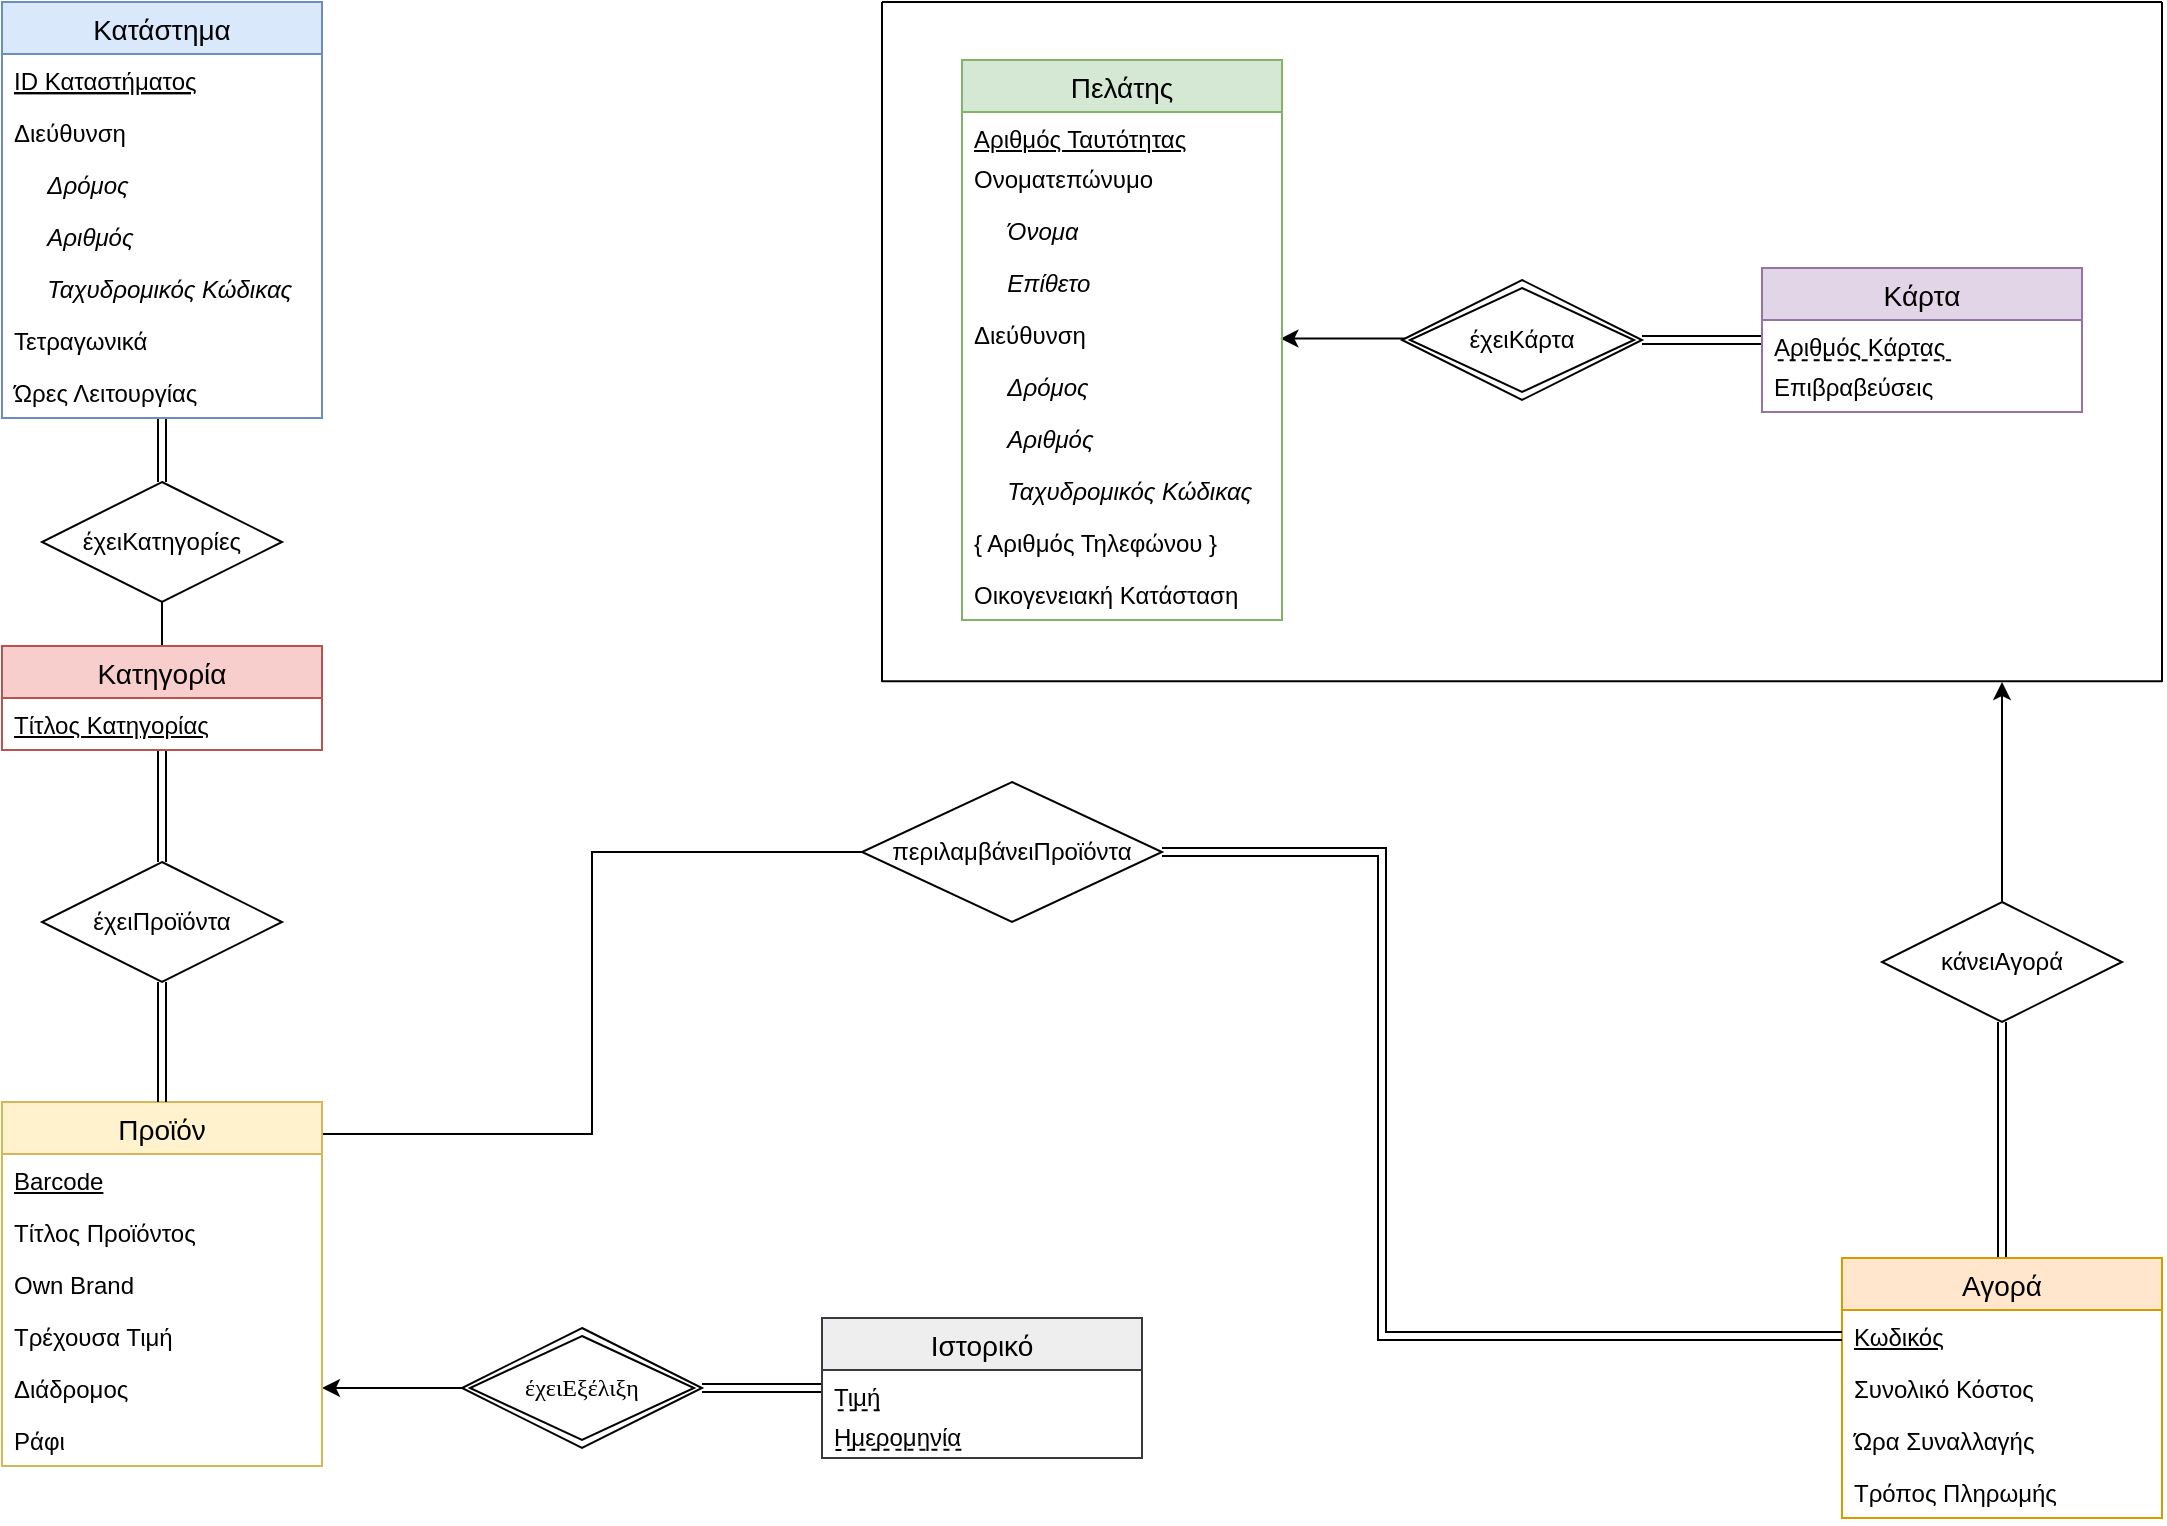 <mxfile version="12.9.11" type="device"><diagram id="C5RBs43oDa-KdzZeNtuy" name="Page-1"><mxGraphModel dx="1422" dy="800" grid="1" gridSize="10" guides="1" tooltips="1" connect="1" arrows="1" fold="1" page="1" pageScale="1" pageWidth="1169" pageHeight="827" math="0" shadow="0"><root><mxCell id="WIyWlLk6GJQsqaUBKTNV-0"/><mxCell id="WIyWlLk6GJQsqaUBKTNV-1" parent="WIyWlLk6GJQsqaUBKTNV-0"/><mxCell id="Fxx7cZ9Aln0unWOJifsV-94" style="edgeStyle=orthogonalEdgeStyle;rounded=0;orthogonalLoop=1;jettySize=auto;html=1;endArrow=none;endFill=0;fontFamily=Times New Roman;" parent="WIyWlLk6GJQsqaUBKTNV-1" source="Fxx7cZ9Aln0unWOJifsV-26" target="Fxx7cZ9Aln0unWOJifsV-16" edge="1"><mxGeometry relative="1" as="geometry"/></mxCell><mxCell id="Fxx7cZ9Aln0unWOJifsV-26" value="έχειΚατηγορίες" style="shape=rhombus;perimeter=rhombusPerimeter;whiteSpace=wrap;html=1;align=center;" parent="WIyWlLk6GJQsqaUBKTNV-1" vertex="1"><mxGeometry x="60" y="280" width="120" height="60" as="geometry"/></mxCell><mxCell id="Fxx7cZ9Aln0unWOJifsV-93" style="edgeStyle=orthogonalEdgeStyle;rounded=0;orthogonalLoop=1;jettySize=auto;html=1;endArrow=none;endFill=0;fontFamily=Times New Roman;shape=link;" parent="WIyWlLk6GJQsqaUBKTNV-1" source="Fxx7cZ9Aln0unWOJifsV-7" target="Fxx7cZ9Aln0unWOJifsV-26" edge="1"><mxGeometry relative="1" as="geometry"/></mxCell><mxCell id="Fxx7cZ9Aln0unWOJifsV-91" style="edgeStyle=orthogonalEdgeStyle;shape=link;rounded=0;orthogonalLoop=1;jettySize=auto;html=1;endArrow=none;endFill=0;fontFamily=Times New Roman;" parent="WIyWlLk6GJQsqaUBKTNV-1" source="Fxx7cZ9Aln0unWOJifsV-56" target="Fxx7cZ9Aln0unWOJifsV-43" edge="1"><mxGeometry relative="1" as="geometry"/></mxCell><mxCell id="Fxx7cZ9Aln0unWOJifsV-92" style="edgeStyle=orthogonalEdgeStyle;rounded=0;orthogonalLoop=1;jettySize=auto;html=1;endArrow=classic;endFill=1;fontFamily=Times New Roman;" parent="WIyWlLk6GJQsqaUBKTNV-1" source="Fxx7cZ9Aln0unWOJifsV-56" edge="1"><mxGeometry relative="1" as="geometry"><Array as="points"><mxPoint x="270" y="733"/><mxPoint x="270" y="733"/></Array><mxPoint x="200" y="733" as="targetPoint"/></mxGeometry></mxCell><mxCell id="Fxx7cZ9Aln0unWOJifsV-56" value="έχειΕξέλιξη" style="shape=rhombus;double=1;perimeter=rhombusPerimeter;whiteSpace=wrap;html=1;align=center;labelBackgroundColor=none;fontFamily=Times New Roman;" parent="WIyWlLk6GJQsqaUBKTNV-1" vertex="1"><mxGeometry x="270" y="703" width="120" height="60" as="geometry"/></mxCell><mxCell id="hDY4Fi7IrSFQ_gj_Cx9b-46" value="" style="endArrow=none;html=1;" parent="WIyWlLk6GJQsqaUBKTNV-1" edge="1"><mxGeometry width="50" height="50" relative="1" as="geometry"><mxPoint x="480" y="380" as="sourcePoint"/><mxPoint x="480" y="40" as="targetPoint"/></mxGeometry></mxCell><mxCell id="hDY4Fi7IrSFQ_gj_Cx9b-47" value="" style="endArrow=none;html=1;" parent="WIyWlLk6GJQsqaUBKTNV-1" edge="1"><mxGeometry width="50" height="50" relative="1" as="geometry"><mxPoint x="1120" y="380" as="sourcePoint"/><mxPoint x="1120" y="40" as="targetPoint"/></mxGeometry></mxCell><mxCell id="hDY4Fi7IrSFQ_gj_Cx9b-48" value="" style="endArrow=none;html=1;" parent="WIyWlLk6GJQsqaUBKTNV-1" edge="1"><mxGeometry width="50" height="50" relative="1" as="geometry"><mxPoint x="480" y="379.6" as="sourcePoint"/><mxPoint x="1120" y="379.6" as="targetPoint"/></mxGeometry></mxCell><mxCell id="hDY4Fi7IrSFQ_gj_Cx9b-49" value="" style="endArrow=none;html=1;" parent="WIyWlLk6GJQsqaUBKTNV-1" edge="1"><mxGeometry width="50" height="50" relative="1" as="geometry"><mxPoint x="480" y="40" as="sourcePoint"/><mxPoint x="1120" y="40" as="targetPoint"/></mxGeometry></mxCell><mxCell id="a138O6n3SEiuPthFI1Z5-17" style="edgeStyle=orthogonalEdgeStyle;rounded=0;orthogonalLoop=1;jettySize=auto;html=1;endArrow=none;endFill=0;shape=link;" edge="1" parent="WIyWlLk6GJQsqaUBKTNV-1" source="hDY4Fi7IrSFQ_gj_Cx9b-51" target="a138O6n3SEiuPthFI1Z5-2"><mxGeometry relative="1" as="geometry"/></mxCell><mxCell id="a138O6n3SEiuPthFI1Z5-19" style="edgeStyle=orthogonalEdgeStyle;rounded=0;orthogonalLoop=1;jettySize=auto;html=1;entryX=0.995;entryY=0.587;entryDx=0;entryDy=0;entryPerimeter=0;endArrow=classic;endFill=1;" edge="1" parent="WIyWlLk6GJQsqaUBKTNV-1" source="hDY4Fi7IrSFQ_gj_Cx9b-51" target="Fxx7cZ9Aln0unWOJifsV-65"><mxGeometry relative="1" as="geometry"><Array as="points"><mxPoint x="710" y="209"/></Array></mxGeometry></mxCell><mxCell id="hDY4Fi7IrSFQ_gj_Cx9b-51" value="έχειΚάρτα" style="shape=rhombus;double=1;perimeter=rhombusPerimeter;whiteSpace=wrap;html=1;align=center;" parent="WIyWlLk6GJQsqaUBKTNV-1" vertex="1"><mxGeometry x="740" y="179" width="120" height="60" as="geometry"/></mxCell><mxCell id="a138O6n3SEiuPthFI1Z5-12" style="edgeStyle=orthogonalEdgeStyle;rounded=0;orthogonalLoop=1;jettySize=auto;html=1;entryX=0.5;entryY=0;entryDx=0;entryDy=0;shape=link;" edge="1" parent="WIyWlLk6GJQsqaUBKTNV-1" source="hDY4Fi7IrSFQ_gj_Cx9b-52" target="hDY4Fi7IrSFQ_gj_Cx9b-55"><mxGeometry relative="1" as="geometry"/></mxCell><mxCell id="a138O6n3SEiuPthFI1Z5-13" style="edgeStyle=orthogonalEdgeStyle;rounded=0;orthogonalLoop=1;jettySize=auto;html=1;" edge="1" parent="WIyWlLk6GJQsqaUBKTNV-1" source="hDY4Fi7IrSFQ_gj_Cx9b-52"><mxGeometry relative="1" as="geometry"><mxPoint x="1040" y="380" as="targetPoint"/><Array as="points"><mxPoint x="1040" y="380"/></Array></mxGeometry></mxCell><mxCell id="hDY4Fi7IrSFQ_gj_Cx9b-52" value="κάνειΑγορά" style="shape=rhombus;perimeter=rhombusPerimeter;whiteSpace=wrap;html=1;align=center;" parent="WIyWlLk6GJQsqaUBKTNV-1" vertex="1"><mxGeometry x="980" y="490" width="120" height="60" as="geometry"/></mxCell><mxCell id="Fxx7cZ9Aln0unWOJifsV-7" value="Κατάστημα" style="swimlane;fontStyle=0;childLayout=stackLayout;horizontal=1;startSize=26;horizontalStack=0;resizeParent=1;resizeParentMax=0;resizeLast=0;collapsible=1;marginBottom=0;align=center;fontSize=14;fillColor=#dae8fc;strokeColor=#6c8ebf;" parent="WIyWlLk6GJQsqaUBKTNV-1" vertex="1"><mxGeometry x="40" y="40" width="160" height="208" as="geometry"/></mxCell><mxCell id="Fxx7cZ9Aln0unWOJifsV-9" value="ID Καταστήματος" style="text;strokeColor=none;fillColor=none;spacingLeft=4;spacingRight=4;overflow=hidden;rotatable=0;points=[[0,0.5],[1,0.5]];portConstraint=eastwest;fontSize=12;fontStyle=4" parent="Fxx7cZ9Aln0unWOJifsV-7" vertex="1"><mxGeometry y="26" width="160" height="26" as="geometry"/></mxCell><mxCell id="a138O6n3SEiuPthFI1Z5-31" value="Διεύθυνση" style="text;strokeColor=none;fillColor=none;spacingLeft=4;spacingRight=4;overflow=hidden;rotatable=0;points=[[0,0.5],[1,0.5]];portConstraint=eastwest;fontSize=12;" vertex="1" parent="Fxx7cZ9Aln0unWOJifsV-7"><mxGeometry y="52" width="160" height="26" as="geometry"/></mxCell><mxCell id="a138O6n3SEiuPthFI1Z5-32" value="     Δρόμος" style="text;strokeColor=none;fillColor=none;spacingLeft=4;spacingRight=4;overflow=hidden;rotatable=0;points=[[0,0.5],[1,0.5]];portConstraint=eastwest;fontSize=12;fontStyle=2" vertex="1" parent="Fxx7cZ9Aln0unWOJifsV-7"><mxGeometry y="78" width="160" height="26" as="geometry"/></mxCell><mxCell id="a138O6n3SEiuPthFI1Z5-33" value="     Αριθμός" style="text;strokeColor=none;fillColor=none;spacingLeft=4;spacingRight=4;overflow=hidden;rotatable=0;points=[[0,0.5],[1,0.5]];portConstraint=eastwest;fontSize=12;fontStyle=2" vertex="1" parent="Fxx7cZ9Aln0unWOJifsV-7"><mxGeometry y="104" width="160" height="26" as="geometry"/></mxCell><mxCell id="a138O6n3SEiuPthFI1Z5-34" value="     Ταχυδρομικός Κώδικας" style="text;strokeColor=none;fillColor=none;spacingLeft=4;spacingRight=4;overflow=hidden;rotatable=0;points=[[0,0.5],[1,0.5]];portConstraint=eastwest;fontSize=12;fontStyle=2" vertex="1" parent="Fxx7cZ9Aln0unWOJifsV-7"><mxGeometry y="130" width="160" height="26" as="geometry"/></mxCell><mxCell id="a138O6n3SEiuPthFI1Z5-35" value="Τετραγωνικά" style="text;strokeColor=none;fillColor=none;spacingLeft=4;spacingRight=4;overflow=hidden;rotatable=0;points=[[0,0.5],[1,0.5]];portConstraint=eastwest;fontSize=12;" vertex="1" parent="Fxx7cZ9Aln0unWOJifsV-7"><mxGeometry y="156" width="160" height="26" as="geometry"/></mxCell><mxCell id="a138O6n3SEiuPthFI1Z5-36" value="Ώρες Λειτουργίας" style="text;strokeColor=none;fillColor=none;spacingLeft=4;spacingRight=4;overflow=hidden;rotatable=0;points=[[0,0.5],[1,0.5]];portConstraint=eastwest;fontSize=12;" vertex="1" parent="Fxx7cZ9Aln0unWOJifsV-7"><mxGeometry y="182" width="160" height="26" as="geometry"/></mxCell><mxCell id="a138O6n3SEiuPthFI1Z5-29" style="edgeStyle=orthogonalEdgeStyle;rounded=0;orthogonalLoop=1;jettySize=auto;html=1;entryX=0.5;entryY=0;entryDx=0;entryDy=0;endArrow=classic;endFill=1;shape=link;" edge="1" parent="WIyWlLk6GJQsqaUBKTNV-1" source="Fxx7cZ9Aln0unWOJifsV-16" target="a138O6n3SEiuPthFI1Z5-28"><mxGeometry relative="1" as="geometry"/></mxCell><mxCell id="Fxx7cZ9Aln0unWOJifsV-16" value="Κατηγορία" style="swimlane;fontStyle=0;childLayout=stackLayout;horizontal=1;startSize=26;horizontalStack=0;resizeParent=1;resizeParentMax=0;resizeLast=0;collapsible=1;marginBottom=0;align=center;fontSize=14;fillColor=#f8cecc;strokeColor=#b85450;" parent="WIyWlLk6GJQsqaUBKTNV-1" vertex="1"><mxGeometry x="40" y="362" width="160" height="52" as="geometry"><mxRectangle x="90" y="326" width="80" height="26" as="alternateBounds"/></mxGeometry></mxCell><mxCell id="Fxx7cZ9Aln0unWOJifsV-95" value="&lt;u&gt;Τίτλος Κατηγορίας&lt;/u&gt;" style="text;strokeColor=none;fillColor=none;spacingLeft=4;spacingRight=4;overflow=hidden;rotatable=0;points=[[0,0.5],[1,0.5]];portConstraint=eastwest;fontSize=12;dashed=1;labelBackgroundColor=none;align=left;html=1;" parent="Fxx7cZ9Aln0unWOJifsV-16" vertex="1"><mxGeometry y="26" width="160" height="26" as="geometry"/></mxCell><mxCell id="Fxx7cZ9Aln0unWOJifsV-43" value="Ιστορικό" style="swimlane;fontStyle=0;childLayout=stackLayout;horizontal=1;startSize=26;horizontalStack=0;resizeParent=1;resizeParentMax=0;resizeLast=0;collapsible=1;marginBottom=0;align=center;fontSize=14;fillColor=#eeeeee;strokeColor=#36393d;" parent="WIyWlLk6GJQsqaUBKTNV-1" vertex="1"><mxGeometry x="450" y="698" width="160" height="70" as="geometry"/></mxCell><mxCell id="Fxx7cZ9Aln0unWOJifsV-44" value="Τιμή" style="text;strokeColor=none;fillColor=none;spacingLeft=4;spacingRight=4;overflow=hidden;rotatable=0;points=[[0,0.5],[1,0.5]];portConstraint=eastwest;fontSize=12;html=1;align=left;fontStyle=0;dashed=1;horizontal=1;" parent="Fxx7cZ9Aln0unWOJifsV-43" vertex="1"><mxGeometry y="26" width="160" height="20" as="geometry"/></mxCell><mxCell id="Fxx7cZ9Aln0unWOJifsV-84" value="" style="endArrow=none;dashed=1;html=1;fontFamily=Times New Roman;exitX=0.049;exitY=0.004;exitDx=0;exitDy=0;exitPerimeter=0;entryX=0.184;entryY=0.004;entryDx=0;entryDy=0;entryPerimeter=0;" parent="Fxx7cZ9Aln0unWOJifsV-43" source="Fxx7cZ9Aln0unWOJifsV-45" target="Fxx7cZ9Aln0unWOJifsV-45" edge="1"><mxGeometry width="50" height="50" relative="1" as="geometry"><mxPoint x="10" y="46" as="sourcePoint"/><mxPoint x="35" y="46" as="targetPoint"/></mxGeometry></mxCell><mxCell id="Fxx7cZ9Aln0unWOJifsV-45" value="Ημερομηνία" style="text;strokeColor=none;fillColor=none;spacingLeft=4;spacingRight=4;overflow=hidden;rotatable=0;points=[[0,0.5],[1,0.5]];portConstraint=eastwest;fontSize=12;fontStyle=0" parent="Fxx7cZ9Aln0unWOJifsV-43" vertex="1"><mxGeometry y="46" width="160" height="24" as="geometry"/></mxCell><mxCell id="Fxx7cZ9Aln0unWOJifsV-87" value="" style="endArrow=none;dashed=1;html=1;fontFamily=Times New Roman;exitX=0.042;exitY=-0.002;exitDx=0;exitDy=0;exitPerimeter=0;entryX=0.438;entryY=-0.007;entryDx=0;entryDy=0;entryPerimeter=0;" parent="Fxx7cZ9Aln0unWOJifsV-43" edge="1"><mxGeometry width="50" height="50" relative="1" as="geometry"><mxPoint x="6.72" y="65.948" as="sourcePoint"/><mxPoint x="70.08" y="65.818" as="targetPoint"/></mxGeometry></mxCell><mxCell id="hDY4Fi7IrSFQ_gj_Cx9b-28" value="Πελάτης" style="swimlane;fontStyle=0;childLayout=stackLayout;horizontal=1;startSize=26;horizontalStack=0;resizeParent=1;resizeParentMax=0;resizeLast=0;collapsible=1;marginBottom=0;align=center;fontSize=14;fillColor=#d5e8d4;strokeColor=#82b366;" parent="WIyWlLk6GJQsqaUBKTNV-1" vertex="1"><mxGeometry x="520" y="69" width="160" height="280" as="geometry"/></mxCell><mxCell id="hDY4Fi7IrSFQ_gj_Cx9b-29" value="&lt;u&gt;Αριθμός Ταυτότητας&lt;/u&gt;" style="text;strokeColor=none;fillColor=none;spacingLeft=4;spacingRight=4;overflow=hidden;rotatable=0;points=[[0,0.5],[1,0.5]];portConstraint=eastwest;fontSize=12;html=1;align=left;fontStyle=0;dashed=1;horizontal=1;" parent="hDY4Fi7IrSFQ_gj_Cx9b-28" vertex="1"><mxGeometry y="26" width="160" height="20" as="geometry"/></mxCell><mxCell id="Fxx7cZ9Aln0unWOJifsV-62" value="Ονοματεπώνυμο" style="text;strokeColor=none;fillColor=none;spacingLeft=4;spacingRight=4;overflow=hidden;rotatable=0;points=[[0,0.5],[1,0.5]];portConstraint=eastwest;fontSize=12;dashed=1;labelBackgroundColor=none;align=left;html=1;" parent="hDY4Fi7IrSFQ_gj_Cx9b-28" vertex="1"><mxGeometry y="46" width="160" height="26" as="geometry"/></mxCell><mxCell id="Fxx7cZ9Aln0unWOJifsV-63" value="&lt;i&gt;&amp;nbsp; &amp;nbsp; &amp;nbsp;Όνομα&lt;/i&gt;" style="text;strokeColor=none;fillColor=none;spacingLeft=4;spacingRight=4;overflow=hidden;rotatable=0;points=[[0,0.5],[1,0.5]];portConstraint=eastwest;fontSize=12;dashed=1;labelBackgroundColor=none;align=left;html=1;" parent="hDY4Fi7IrSFQ_gj_Cx9b-28" vertex="1"><mxGeometry y="72" width="160" height="26" as="geometry"/></mxCell><mxCell id="Fxx7cZ9Aln0unWOJifsV-64" value="&lt;i&gt;&amp;nbsp; &amp;nbsp; &amp;nbsp;Επίθετο&lt;/i&gt;" style="text;strokeColor=none;fillColor=none;spacingLeft=4;spacingRight=4;overflow=hidden;rotatable=0;points=[[0,0.5],[1,0.5]];portConstraint=eastwest;fontSize=12;dashed=1;labelBackgroundColor=none;align=left;html=1;" parent="hDY4Fi7IrSFQ_gj_Cx9b-28" vertex="1"><mxGeometry y="98" width="160" height="26" as="geometry"/></mxCell><mxCell id="Fxx7cZ9Aln0unWOJifsV-65" value="Διεύθυνση" style="text;strokeColor=none;fillColor=none;spacingLeft=4;spacingRight=4;overflow=hidden;rotatable=0;points=[[0,0.5],[1,0.5]];portConstraint=eastwest;fontSize=12;dashed=1;labelBackgroundColor=none;align=left;html=1;" parent="hDY4Fi7IrSFQ_gj_Cx9b-28" vertex="1"><mxGeometry y="124" width="160" height="26" as="geometry"/></mxCell><mxCell id="Fxx7cZ9Aln0unWOJifsV-66" value="&lt;i&gt;&amp;nbsp; &amp;nbsp; &amp;nbsp;Δρόμος&lt;/i&gt;" style="text;strokeColor=none;fillColor=none;spacingLeft=4;spacingRight=4;overflow=hidden;rotatable=0;points=[[0,0.5],[1,0.5]];portConstraint=eastwest;fontSize=12;dashed=1;labelBackgroundColor=none;align=left;html=1;" parent="hDY4Fi7IrSFQ_gj_Cx9b-28" vertex="1"><mxGeometry y="150" width="160" height="26" as="geometry"/></mxCell><mxCell id="Fxx7cZ9Aln0unWOJifsV-67" value="&lt;i&gt;&amp;nbsp; &amp;nbsp; &amp;nbsp;Αριθμός&lt;/i&gt;" style="text;strokeColor=none;fillColor=none;spacingLeft=4;spacingRight=4;overflow=hidden;rotatable=0;points=[[0,0.5],[1,0.5]];portConstraint=eastwest;fontSize=12;dashed=1;labelBackgroundColor=none;align=left;html=1;" parent="hDY4Fi7IrSFQ_gj_Cx9b-28" vertex="1"><mxGeometry y="176" width="160" height="26" as="geometry"/></mxCell><mxCell id="Fxx7cZ9Aln0unWOJifsV-61" value="&lt;i&gt;&amp;nbsp; &amp;nbsp; &amp;nbsp;Ταχυδρομικός Κώδικας&lt;/i&gt;" style="text;strokeColor=none;fillColor=none;spacingLeft=4;spacingRight=4;overflow=hidden;rotatable=0;points=[[0,0.5],[1,0.5]];portConstraint=eastwest;fontSize=12;dashed=1;labelBackgroundColor=none;align=left;html=1;" parent="hDY4Fi7IrSFQ_gj_Cx9b-28" vertex="1"><mxGeometry y="202" width="160" height="26" as="geometry"/></mxCell><mxCell id="Fxx7cZ9Aln0unWOJifsV-55" value="{ Αριθμός Τηλεφώνου }" style="text;strokeColor=none;fillColor=none;spacingLeft=4;spacingRight=4;overflow=hidden;rotatable=0;points=[[0,0.5],[1,0.5]];portConstraint=eastwest;fontSize=12;" parent="hDY4Fi7IrSFQ_gj_Cx9b-28" vertex="1"><mxGeometry y="228" width="160" height="26" as="geometry"/></mxCell><mxCell id="a138O6n3SEiuPthFI1Z5-40" value="Οικογενειακή Κατάσταση" style="text;strokeColor=none;fillColor=none;spacingLeft=4;spacingRight=4;overflow=hidden;rotatable=0;points=[[0,0.5],[1,0.5]];portConstraint=eastwest;fontSize=12;" vertex="1" parent="hDY4Fi7IrSFQ_gj_Cx9b-28"><mxGeometry y="254" width="160" height="26" as="geometry"/></mxCell><mxCell id="hDY4Fi7IrSFQ_gj_Cx9b-55" value="Αγορά" style="swimlane;fontStyle=0;childLayout=stackLayout;horizontal=1;startSize=26;horizontalStack=0;resizeParent=1;resizeParentMax=0;resizeLast=0;collapsible=1;marginBottom=0;align=center;fontSize=14;fillColor=#ffe6cc;strokeColor=#d79b00;" parent="WIyWlLk6GJQsqaUBKTNV-1" vertex="1"><mxGeometry x="960" y="668" width="160" height="130" as="geometry"><mxRectangle x="90" y="326" width="80" height="26" as="alternateBounds"/></mxGeometry></mxCell><mxCell id="hDY4Fi7IrSFQ_gj_Cx9b-56" value="&lt;u&gt;Κωδικός&lt;/u&gt;" style="text;strokeColor=none;fillColor=none;spacingLeft=4;spacingRight=4;overflow=hidden;rotatable=0;points=[[0,0.5],[1,0.5]];portConstraint=eastwest;fontSize=12;dashed=1;labelBackgroundColor=none;align=left;html=1;" parent="hDY4Fi7IrSFQ_gj_Cx9b-55" vertex="1"><mxGeometry y="26" width="160" height="26" as="geometry"/></mxCell><mxCell id="hDY4Fi7IrSFQ_gj_Cx9b-57" value="Συνολικό Κόστος" style="text;strokeColor=none;fillColor=none;spacingLeft=4;spacingRight=4;overflow=hidden;rotatable=0;points=[[0,0.5],[1,0.5]];portConstraint=eastwest;fontSize=12;fontStyle=0" parent="hDY4Fi7IrSFQ_gj_Cx9b-55" vertex="1"><mxGeometry y="52" width="160" height="26" as="geometry"/></mxCell><mxCell id="hDY4Fi7IrSFQ_gj_Cx9b-58" value="Ώρα Συναλλαγής" style="text;strokeColor=none;fillColor=none;spacingLeft=4;spacingRight=4;overflow=hidden;rotatable=0;points=[[0,0.5],[1,0.5]];portConstraint=eastwest;fontSize=12;fontStyle=0" parent="hDY4Fi7IrSFQ_gj_Cx9b-55" vertex="1"><mxGeometry y="78" width="160" height="26" as="geometry"/></mxCell><mxCell id="hDY4Fi7IrSFQ_gj_Cx9b-59" value="Τρόπος Πληρωμής" style="text;strokeColor=none;fillColor=none;spacingLeft=4;spacingRight=4;overflow=hidden;rotatable=0;points=[[0,0.5],[1,0.5]];portConstraint=eastwest;fontSize=12;" parent="hDY4Fi7IrSFQ_gj_Cx9b-55" vertex="1"><mxGeometry y="104" width="160" height="26" as="geometry"/></mxCell><mxCell id="a138O6n3SEiuPthFI1Z5-42" style="edgeStyle=orthogonalEdgeStyle;rounded=0;orthogonalLoop=1;jettySize=auto;html=1;entryX=1;entryY=0.088;entryDx=0;entryDy=0;entryPerimeter=0;endArrow=none;endFill=0;" edge="1" parent="WIyWlLk6GJQsqaUBKTNV-1" source="hDY4Fi7IrSFQ_gj_Cx9b-65" target="a138O6n3SEiuPthFI1Z5-20"><mxGeometry relative="1" as="geometry"/></mxCell><mxCell id="a138O6n3SEiuPthFI1Z5-43" style="edgeStyle=orthogonalEdgeStyle;shape=link;rounded=0;orthogonalLoop=1;jettySize=auto;html=1;entryX=0;entryY=0.5;entryDx=0;entryDy=0;endArrow=classic;endFill=1;exitX=1;exitY=0.5;exitDx=0;exitDy=0;" edge="1" parent="WIyWlLk6GJQsqaUBKTNV-1" source="hDY4Fi7IrSFQ_gj_Cx9b-65" target="hDY4Fi7IrSFQ_gj_Cx9b-56"><mxGeometry relative="1" as="geometry"><Array as="points"><mxPoint x="730" y="465"/><mxPoint x="730" y="707"/></Array></mxGeometry></mxCell><mxCell id="hDY4Fi7IrSFQ_gj_Cx9b-65" value="περιλαμβάνειΠροϊόντα" style="shape=rhombus;perimeter=rhombusPerimeter;whiteSpace=wrap;html=1;align=center;" parent="WIyWlLk6GJQsqaUBKTNV-1" vertex="1"><mxGeometry x="470" y="430" width="150" height="70" as="geometry"/></mxCell><mxCell id="a138O6n3SEiuPthFI1Z5-1" value="Κάρτα" style="swimlane;fontStyle=0;childLayout=stackLayout;horizontal=1;startSize=26;horizontalStack=0;resizeParent=1;resizeParentMax=0;resizeLast=0;collapsible=1;marginBottom=0;align=center;fontSize=14;fillColor=#e1d5e7;strokeColor=#9673a6;" vertex="1" parent="WIyWlLk6GJQsqaUBKTNV-1"><mxGeometry x="920" y="173" width="160" height="72" as="geometry"/></mxCell><mxCell id="a138O6n3SEiuPthFI1Z5-2" value="Αριθμός Κάρτας" style="text;strokeColor=none;fillColor=none;spacingLeft=4;spacingRight=4;overflow=hidden;rotatable=0;points=[[0,0.5],[1,0.5]];portConstraint=eastwest;fontSize=12;html=1;align=left;fontStyle=0;dashed=1;horizontal=1;" vertex="1" parent="a138O6n3SEiuPthFI1Z5-1"><mxGeometry y="26" width="160" height="20" as="geometry"/></mxCell><mxCell id="a138O6n3SEiuPthFI1Z5-3" value="" style="endArrow=none;dashed=1;html=1;fontFamily=Times New Roman;exitX=0.049;exitY=0.004;exitDx=0;exitDy=0;exitPerimeter=0;entryX=0.591;entryY=0.007;entryDx=0;entryDy=0;entryPerimeter=0;" edge="1" parent="a138O6n3SEiuPthFI1Z5-1"><mxGeometry width="50" height="50" relative="1" as="geometry"><mxPoint x="7.84" y="46.096" as="sourcePoint"/><mxPoint x="94.56" y="46.168" as="targetPoint"/></mxGeometry></mxCell><mxCell id="a138O6n3SEiuPthFI1Z5-11" value="Επιβραβεύσεις" style="text;strokeColor=none;fillColor=none;spacingLeft=4;spacingRight=4;overflow=hidden;rotatable=0;points=[[0,0.5],[1,0.5]];portConstraint=eastwest;fontSize=12;" vertex="1" parent="a138O6n3SEiuPthFI1Z5-1"><mxGeometry y="46" width="160" height="26" as="geometry"/></mxCell><mxCell id="a138O6n3SEiuPthFI1Z5-20" value="Προϊόν" style="swimlane;fontStyle=0;childLayout=stackLayout;horizontal=1;startSize=26;horizontalStack=0;resizeParent=1;resizeParentMax=0;resizeLast=0;collapsible=1;marginBottom=0;align=center;fontSize=14;fillColor=#fff2cc;strokeColor=#d6b656;" vertex="1" parent="WIyWlLk6GJQsqaUBKTNV-1"><mxGeometry x="40" y="590" width="160" height="182" as="geometry"><mxRectangle x="90" y="326" width="80" height="26" as="alternateBounds"/></mxGeometry></mxCell><mxCell id="a138O6n3SEiuPthFI1Z5-21" value="&lt;u&gt;Barcode&lt;/u&gt;" style="text;strokeColor=none;fillColor=none;spacingLeft=4;spacingRight=4;overflow=hidden;rotatable=0;points=[[0,0.5],[1,0.5]];portConstraint=eastwest;fontSize=12;dashed=1;labelBackgroundColor=none;align=left;html=1;" vertex="1" parent="a138O6n3SEiuPthFI1Z5-20"><mxGeometry y="26" width="160" height="26" as="geometry"/></mxCell><mxCell id="a138O6n3SEiuPthFI1Z5-22" value="Τίτλος Προϊόντος" style="text;strokeColor=none;fillColor=none;spacingLeft=4;spacingRight=4;overflow=hidden;rotatable=0;points=[[0,0.5],[1,0.5]];portConstraint=eastwest;fontSize=12;fontStyle=0" vertex="1" parent="a138O6n3SEiuPthFI1Z5-20"><mxGeometry y="52" width="160" height="26" as="geometry"/></mxCell><mxCell id="a138O6n3SEiuPthFI1Z5-23" value="Own Brand" style="text;strokeColor=none;fillColor=none;spacingLeft=4;spacingRight=4;overflow=hidden;rotatable=0;points=[[0,0.5],[1,0.5]];portConstraint=eastwest;fontSize=12;fontStyle=0" vertex="1" parent="a138O6n3SEiuPthFI1Z5-20"><mxGeometry y="78" width="160" height="26" as="geometry"/></mxCell><mxCell id="a138O6n3SEiuPthFI1Z5-24" value="Τρέχουσα Τιμή" style="text;strokeColor=none;fillColor=none;spacingLeft=4;spacingRight=4;overflow=hidden;rotatable=0;points=[[0,0.5],[1,0.5]];portConstraint=eastwest;fontSize=12;" vertex="1" parent="a138O6n3SEiuPthFI1Z5-20"><mxGeometry y="104" width="160" height="26" as="geometry"/></mxCell><mxCell id="a138O6n3SEiuPthFI1Z5-25" value="Διάδρομος" style="text;strokeColor=none;fillColor=none;spacingLeft=4;spacingRight=4;overflow=hidden;rotatable=0;points=[[0,0.5],[1,0.5]];portConstraint=eastwest;fontSize=12;" vertex="1" parent="a138O6n3SEiuPthFI1Z5-20"><mxGeometry y="130" width="160" height="26" as="geometry"/></mxCell><mxCell id="a138O6n3SEiuPthFI1Z5-26" value="Ράφι&#10;" style="text;strokeColor=none;fillColor=none;spacingLeft=4;spacingRight=4;overflow=hidden;rotatable=0;points=[[0,0.5],[1,0.5]];portConstraint=eastwest;fontSize=12;" vertex="1" parent="a138O6n3SEiuPthFI1Z5-20"><mxGeometry y="156" width="160" height="26" as="geometry"/></mxCell><mxCell id="a138O6n3SEiuPthFI1Z5-30" style="edgeStyle=orthogonalEdgeStyle;shape=link;rounded=0;orthogonalLoop=1;jettySize=auto;html=1;endArrow=classic;endFill=1;" edge="1" parent="WIyWlLk6GJQsqaUBKTNV-1" source="a138O6n3SEiuPthFI1Z5-28" target="a138O6n3SEiuPthFI1Z5-20"><mxGeometry relative="1" as="geometry"/></mxCell><mxCell id="a138O6n3SEiuPthFI1Z5-28" value="έχειΠροϊόντα" style="shape=rhombus;perimeter=rhombusPerimeter;whiteSpace=wrap;html=1;align=center;" vertex="1" parent="WIyWlLk6GJQsqaUBKTNV-1"><mxGeometry x="60" y="470" width="120" height="60" as="geometry"/></mxCell></root></mxGraphModel></diagram></mxfile>